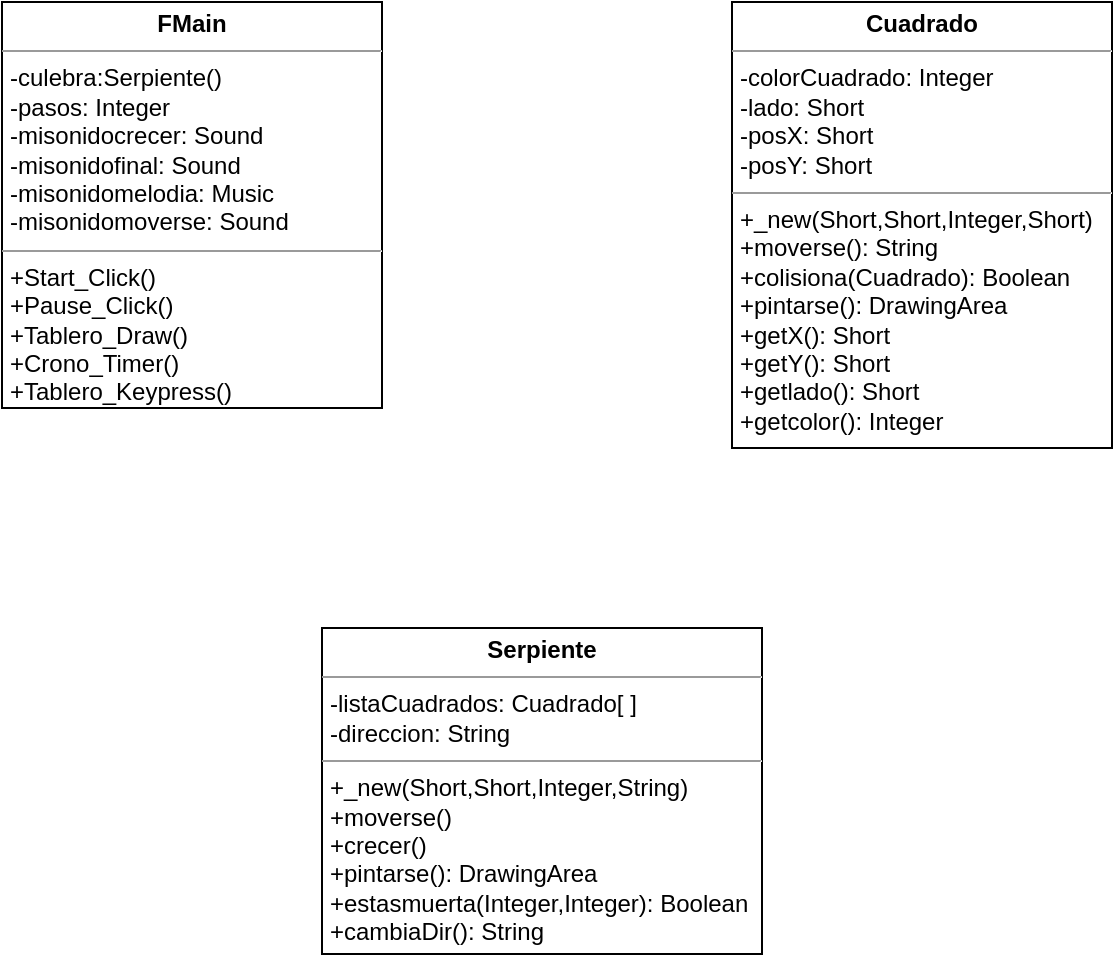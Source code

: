 <mxfile version="20.3.0" type="device"><diagram name="Page-1" id="c4acf3e9-155e-7222-9cf6-157b1a14988f"><mxGraphModel dx="868" dy="553" grid="1" gridSize="10" guides="1" tooltips="1" connect="1" arrows="1" fold="1" page="1" pageScale="1" pageWidth="850" pageHeight="1100" background="none" math="0" shadow="0"><root><mxCell id="0"/><mxCell id="1" parent="0"/><mxCell id="5d2195bd80daf111-15" value="&lt;p style=&quot;margin:0px;margin-top:4px;text-align:center;&quot;&gt;&lt;b&gt;Serpiente&lt;/b&gt;&lt;/p&gt;&lt;hr size=&quot;1&quot;&gt;&lt;p style=&quot;margin:0px;margin-left:4px;&quot;&gt;-listaCuadrados: Cuadrado[ ]&lt;br&gt;-direccion: String&lt;/p&gt;&lt;hr size=&quot;1&quot;&gt;&lt;p style=&quot;margin:0px;margin-left:4px;&quot;&gt;+_new(Short,Short,Integer,String)&lt;br&gt;+moverse()&lt;/p&gt;&lt;p style=&quot;margin:0px;margin-left:4px;&quot;&gt;+crecer()&lt;/p&gt;&lt;p style=&quot;margin:0px;margin-left:4px;&quot;&gt;+pintarse(): DrawingArea&lt;/p&gt;&lt;p style=&quot;margin:0px;margin-left:4px;&quot;&gt;+estasmuerta(Integer,Integer): Boolean&lt;/p&gt;&lt;p style=&quot;margin:0px;margin-left:4px;&quot;&gt;+cambiaDir(): String&lt;/p&gt;" style="verticalAlign=top;align=left;overflow=fill;fontSize=12;fontFamily=Helvetica;html=1;rounded=0;shadow=0;comic=0;labelBackgroundColor=none;strokeWidth=1" parent="1" vertex="1"><mxGeometry x="220" y="400" width="220" height="163" as="geometry"/></mxCell><mxCell id="5d2195bd80daf111-18" value="&lt;p style=&quot;margin:0px;margin-top:4px;text-align:center;&quot;&gt;&lt;b&gt;FMain&lt;/b&gt;&lt;/p&gt;&lt;hr size=&quot;1&quot;&gt;&lt;p style=&quot;margin:0px;margin-left:4px;&quot;&gt;-culebra:Serpiente()&lt;/p&gt;&lt;p style=&quot;margin:0px;margin-left:4px;&quot;&gt;-pasos: Integer&lt;/p&gt;&lt;p style=&quot;margin:0px;margin-left:4px;&quot;&gt;-misonidocrecer: Sound&lt;/p&gt;&lt;p style=&quot;margin:0px;margin-left:4px;&quot;&gt;-misonidofinal: Sound&lt;br&gt;&lt;/p&gt;&lt;p style=&quot;margin:0px;margin-left:4px;&quot;&gt;-misonidomelodia: Music&lt;br&gt;&lt;/p&gt;&lt;p style=&quot;margin:0px;margin-left:4px;&quot;&gt;-misonidomoverse: Sound&lt;br&gt;&lt;/p&gt;&lt;hr size=&quot;1&quot;&gt;&lt;p style=&quot;margin:0px;margin-left:4px;&quot;&gt;+Start_Click()&lt;br&gt;+Pause_Click()&lt;/p&gt;&lt;p style=&quot;margin:0px;margin-left:4px;&quot;&gt;+Tablero_Draw()&lt;/p&gt;&lt;p style=&quot;margin:0px;margin-left:4px;&quot;&gt;+Crono_Timer()&lt;/p&gt;&lt;p style=&quot;margin:0px;margin-left:4px;&quot;&gt;+Tablero_Keypress()&lt;/p&gt;" style="verticalAlign=top;align=left;overflow=fill;fontSize=12;fontFamily=Helvetica;html=1;rounded=0;shadow=0;comic=0;labelBackgroundColor=none;strokeWidth=1" parent="1" vertex="1"><mxGeometry x="60" y="87" width="190" height="203" as="geometry"/></mxCell><mxCell id="5d2195bd80daf111-20" value="&lt;p style=&quot;margin:0px;margin-top:4px;text-align:center;&quot;&gt;&lt;b&gt;Cuadrado&lt;/b&gt;&lt;/p&gt;&lt;hr size=&quot;1&quot;&gt;&lt;p style=&quot;margin:0px;margin-left:4px;&quot;&gt;-colorCuadrado: Integer&lt;br&gt;-lado: Short&lt;/p&gt;&lt;p style=&quot;margin:0px;margin-left:4px;&quot;&gt;-posX: Short&lt;/p&gt;&lt;p style=&quot;margin:0px;margin-left:4px;&quot;&gt;-posY: Short&lt;/p&gt;&lt;hr size=&quot;1&quot;&gt;&lt;p style=&quot;margin:0px;margin-left:4px;&quot;&gt;+_new(Short,Short,Integer,Short)&lt;br&gt;+moverse(): String&lt;/p&gt;&lt;p style=&quot;margin:0px;margin-left:4px;&quot;&gt;+colisiona(Cuadrado): Boolean&lt;/p&gt;&lt;p style=&quot;margin:0px;margin-left:4px;&quot;&gt;+pintarse(): DrawingArea&lt;/p&gt;&lt;p style=&quot;margin:0px;margin-left:4px;&quot;&gt;+getX(): Short&lt;/p&gt;&lt;p style=&quot;margin:0px;margin-left:4px;&quot;&gt;+getY(): Short&lt;/p&gt;&lt;p style=&quot;margin:0px;margin-left:4px;&quot;&gt;+getlado(): Short&lt;/p&gt;&lt;p style=&quot;margin:0px;margin-left:4px;&quot;&gt;+getcolor(): Integer&lt;/p&gt;" style="verticalAlign=top;align=left;overflow=fill;fontSize=12;fontFamily=Helvetica;html=1;rounded=0;shadow=0;comic=0;labelBackgroundColor=none;strokeWidth=1" parent="1" vertex="1"><mxGeometry x="425" y="87" width="190" height="223" as="geometry"/></mxCell></root></mxGraphModel></diagram></mxfile>